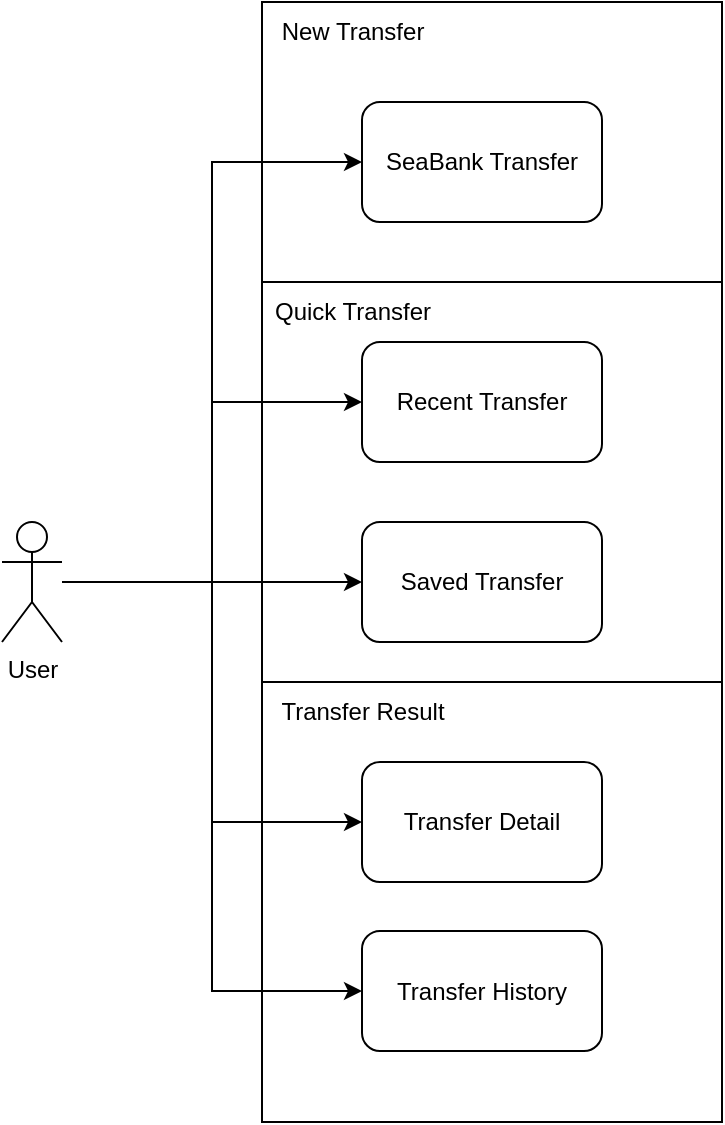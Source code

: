 <mxfile version="20.1.1" type="github">
  <diagram id="NNU2D57arVzQ4B7ft5H6" name="Page-1">
    <mxGraphModel dx="1426" dy="1881" grid="1" gridSize="10" guides="1" tooltips="1" connect="1" arrows="1" fold="1" page="1" pageScale="1" pageWidth="827" pageHeight="1169" math="0" shadow="0">
      <root>
        <mxCell id="0" />
        <mxCell id="1" parent="0" />
        <mxCell id="vh9fwOP3rLoIfqc9FpIx-18" value="" style="rounded=0;whiteSpace=wrap;html=1;" vertex="1" parent="1">
          <mxGeometry x="260" y="-60" width="230" height="140" as="geometry" />
        </mxCell>
        <mxCell id="vh9fwOP3rLoIfqc9FpIx-15" value="" style="rounded=0;whiteSpace=wrap;html=1;" vertex="1" parent="1">
          <mxGeometry x="260" y="280" width="230" height="220" as="geometry" />
        </mxCell>
        <mxCell id="vh9fwOP3rLoIfqc9FpIx-14" value="" style="rounded=0;whiteSpace=wrap;html=1;" vertex="1" parent="1">
          <mxGeometry x="260" y="80" width="230" height="200" as="geometry" />
        </mxCell>
        <mxCell id="vh9fwOP3rLoIfqc9FpIx-2" style="edgeStyle=orthogonalEdgeStyle;rounded=0;orthogonalLoop=1;jettySize=auto;html=1;entryX=0;entryY=0.5;entryDx=0;entryDy=0;" edge="1" parent="1" source="vh9fwOP3rLoIfqc9FpIx-1" target="vh9fwOP3rLoIfqc9FpIx-3">
          <mxGeometry relative="1" as="geometry">
            <mxPoint x="260" y="150" as="targetPoint" />
          </mxGeometry>
        </mxCell>
        <mxCell id="vh9fwOP3rLoIfqc9FpIx-7" style="edgeStyle=orthogonalEdgeStyle;rounded=0;orthogonalLoop=1;jettySize=auto;html=1;entryX=0;entryY=0.5;entryDx=0;entryDy=0;" edge="1" parent="1" source="vh9fwOP3rLoIfqc9FpIx-1" target="vh9fwOP3rLoIfqc9FpIx-5">
          <mxGeometry relative="1" as="geometry" />
        </mxCell>
        <mxCell id="vh9fwOP3rLoIfqc9FpIx-9" style="edgeStyle=orthogonalEdgeStyle;rounded=0;orthogonalLoop=1;jettySize=auto;html=1;entryX=0;entryY=0.5;entryDx=0;entryDy=0;" edge="1" parent="1" source="vh9fwOP3rLoIfqc9FpIx-1" target="vh9fwOP3rLoIfqc9FpIx-8">
          <mxGeometry relative="1" as="geometry" />
        </mxCell>
        <mxCell id="vh9fwOP3rLoIfqc9FpIx-11" style="edgeStyle=orthogonalEdgeStyle;rounded=0;orthogonalLoop=1;jettySize=auto;html=1;entryX=0;entryY=0.5;entryDx=0;entryDy=0;" edge="1" parent="1" source="vh9fwOP3rLoIfqc9FpIx-1" target="vh9fwOP3rLoIfqc9FpIx-10">
          <mxGeometry relative="1" as="geometry" />
        </mxCell>
        <mxCell id="vh9fwOP3rLoIfqc9FpIx-12" style="edgeStyle=orthogonalEdgeStyle;rounded=0;orthogonalLoop=1;jettySize=auto;html=1;entryX=0;entryY=0.5;entryDx=0;entryDy=0;" edge="1" parent="1" source="vh9fwOP3rLoIfqc9FpIx-1" target="vh9fwOP3rLoIfqc9FpIx-4">
          <mxGeometry relative="1" as="geometry" />
        </mxCell>
        <mxCell id="vh9fwOP3rLoIfqc9FpIx-1" value="User" style="shape=umlActor;verticalLabelPosition=bottom;verticalAlign=top;html=1;outlineConnect=0;" vertex="1" parent="1">
          <mxGeometry x="130" y="200" width="30" height="60" as="geometry" />
        </mxCell>
        <mxCell id="vh9fwOP3rLoIfqc9FpIx-3" value="SeaBank Transfer" style="rounded=1;whiteSpace=wrap;html=1;" vertex="1" parent="1">
          <mxGeometry x="310" y="-10" width="120" height="60" as="geometry" />
        </mxCell>
        <mxCell id="vh9fwOP3rLoIfqc9FpIx-4" value="Recent Transfer" style="rounded=1;whiteSpace=wrap;html=1;" vertex="1" parent="1">
          <mxGeometry x="310" y="110" width="120" height="60" as="geometry" />
        </mxCell>
        <mxCell id="vh9fwOP3rLoIfqc9FpIx-5" value="Saved Transfer" style="rounded=1;whiteSpace=wrap;html=1;" vertex="1" parent="1">
          <mxGeometry x="310" y="200" width="120" height="60" as="geometry" />
        </mxCell>
        <mxCell id="vh9fwOP3rLoIfqc9FpIx-8" value="Transfer Detail" style="rounded=1;whiteSpace=wrap;html=1;" vertex="1" parent="1">
          <mxGeometry x="310" y="320" width="120" height="60" as="geometry" />
        </mxCell>
        <mxCell id="vh9fwOP3rLoIfqc9FpIx-10" value="Transfer History" style="rounded=1;whiteSpace=wrap;html=1;" vertex="1" parent="1">
          <mxGeometry x="310" y="404.5" width="120" height="60" as="geometry" />
        </mxCell>
        <mxCell id="vh9fwOP3rLoIfqc9FpIx-16" value="New Transfer" style="text;html=1;align=center;verticalAlign=middle;resizable=0;points=[];autosize=1;strokeColor=none;fillColor=none;" vertex="1" parent="1">
          <mxGeometry x="260" y="-60" width="90" height="30" as="geometry" />
        </mxCell>
        <mxCell id="vh9fwOP3rLoIfqc9FpIx-19" value="Quick Transfer" style="text;html=1;align=center;verticalAlign=middle;resizable=0;points=[];autosize=1;strokeColor=none;fillColor=none;" vertex="1" parent="1">
          <mxGeometry x="255" y="80" width="100" height="30" as="geometry" />
        </mxCell>
        <mxCell id="vh9fwOP3rLoIfqc9FpIx-20" value="Transfer Result" style="text;html=1;align=center;verticalAlign=middle;resizable=0;points=[];autosize=1;strokeColor=none;fillColor=none;" vertex="1" parent="1">
          <mxGeometry x="255" y="280" width="110" height="30" as="geometry" />
        </mxCell>
      </root>
    </mxGraphModel>
  </diagram>
</mxfile>
